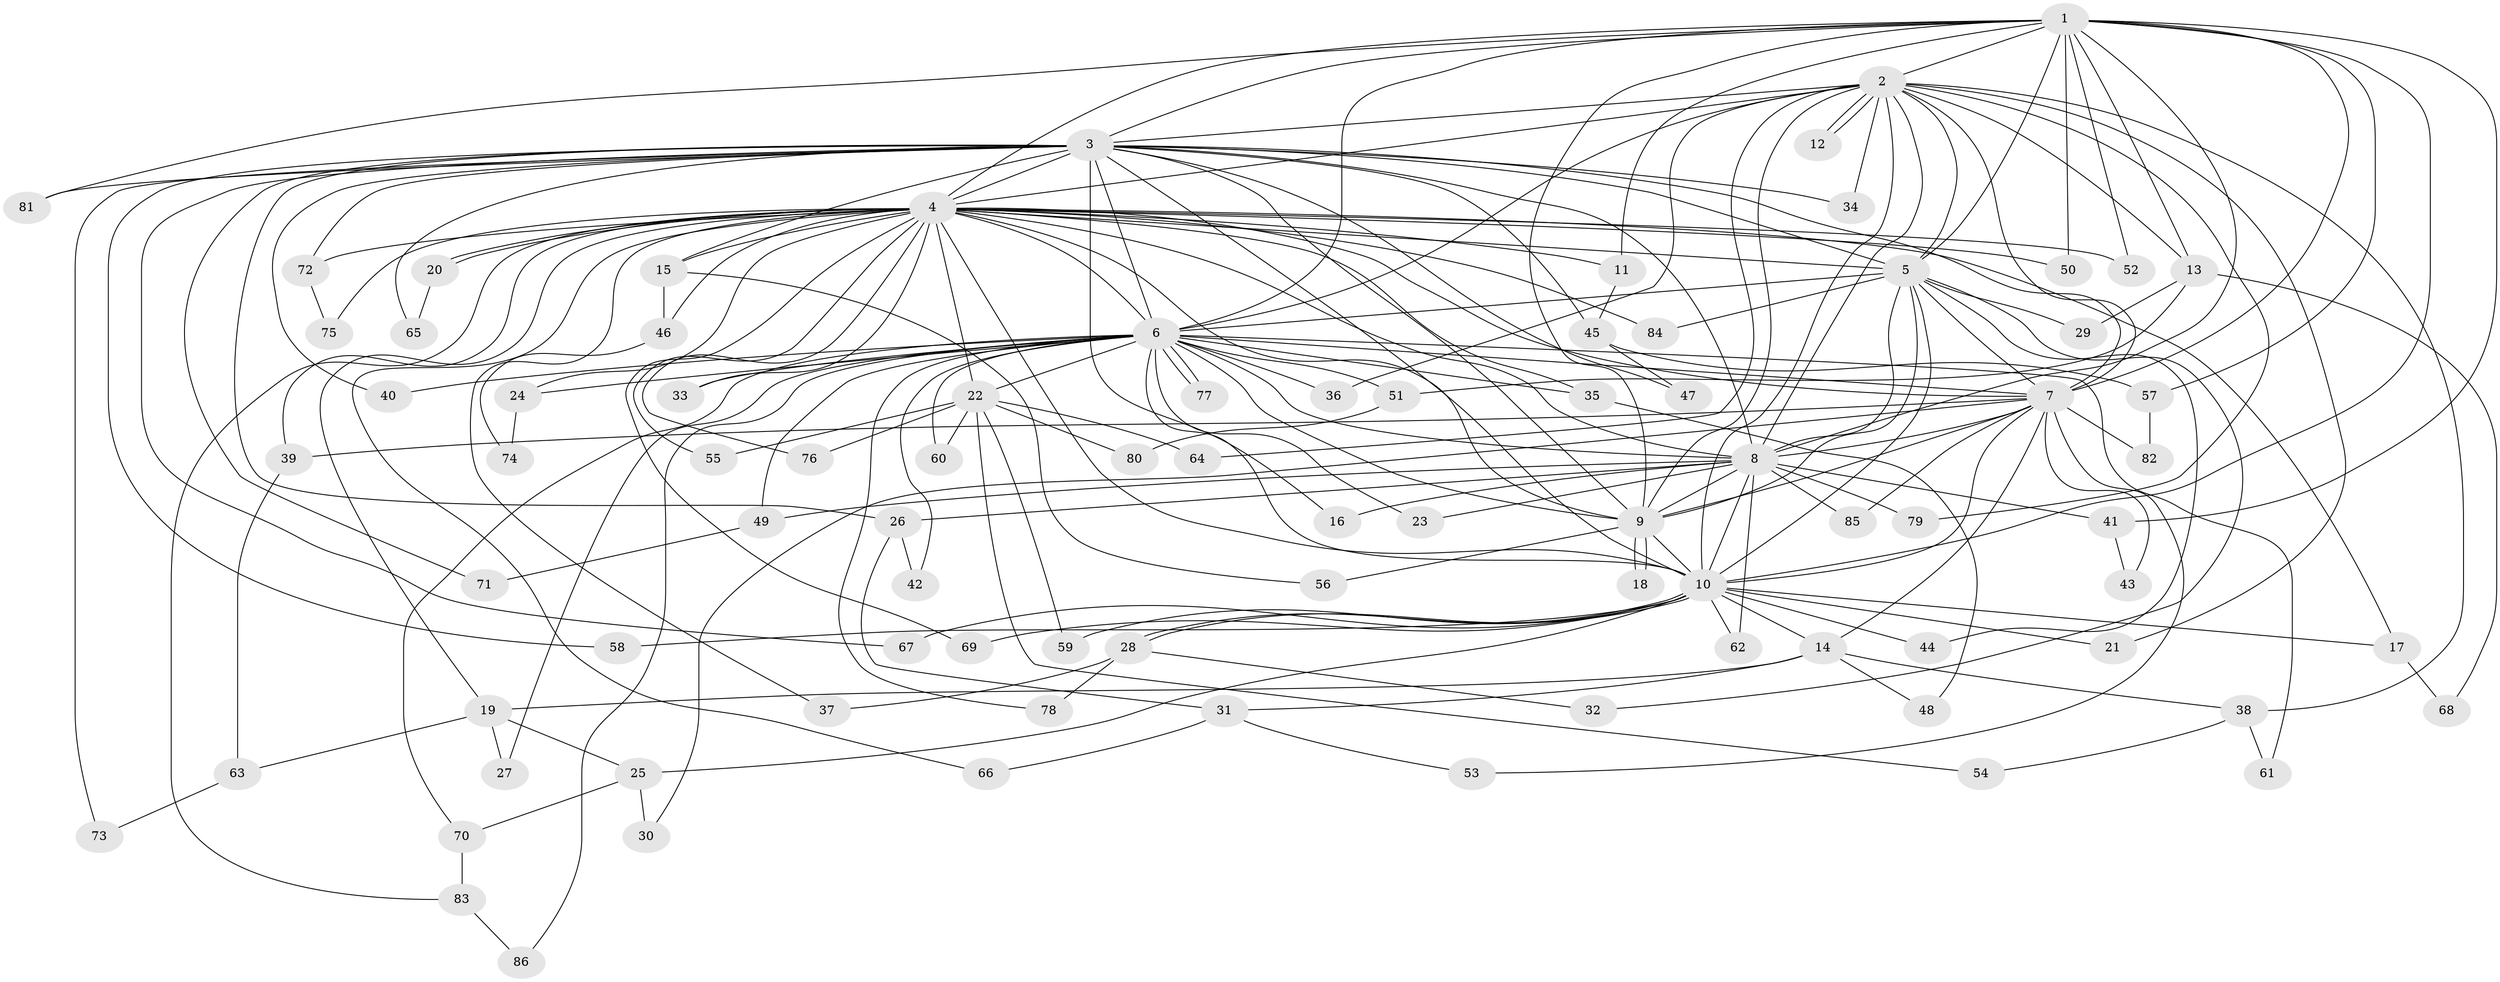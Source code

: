 // coarse degree distribution, {14: 0.015873015873015872, 15: 0.047619047619047616, 19: 0.015873015873015872, 27: 0.015873015873015872, 12: 0.015873015873015872, 24: 0.015873015873015872, 22: 0.015873015873015872, 3: 0.14285714285714285, 6: 0.06349206349206349, 4: 0.07936507936507936, 2: 0.5555555555555556, 8: 0.015873015873015872}
// Generated by graph-tools (version 1.1) at 2025/51/02/27/25 19:51:44]
// undirected, 86 vertices, 197 edges
graph export_dot {
graph [start="1"]
  node [color=gray90,style=filled];
  1;
  2;
  3;
  4;
  5;
  6;
  7;
  8;
  9;
  10;
  11;
  12;
  13;
  14;
  15;
  16;
  17;
  18;
  19;
  20;
  21;
  22;
  23;
  24;
  25;
  26;
  27;
  28;
  29;
  30;
  31;
  32;
  33;
  34;
  35;
  36;
  37;
  38;
  39;
  40;
  41;
  42;
  43;
  44;
  45;
  46;
  47;
  48;
  49;
  50;
  51;
  52;
  53;
  54;
  55;
  56;
  57;
  58;
  59;
  60;
  61;
  62;
  63;
  64;
  65;
  66;
  67;
  68;
  69;
  70;
  71;
  72;
  73;
  74;
  75;
  76;
  77;
  78;
  79;
  80;
  81;
  82;
  83;
  84;
  85;
  86;
  1 -- 2;
  1 -- 3;
  1 -- 4;
  1 -- 5;
  1 -- 6;
  1 -- 7;
  1 -- 8;
  1 -- 9;
  1 -- 10;
  1 -- 11;
  1 -- 13;
  1 -- 41;
  1 -- 50;
  1 -- 52;
  1 -- 57;
  1 -- 81;
  2 -- 3;
  2 -- 4;
  2 -- 5;
  2 -- 6;
  2 -- 7;
  2 -- 8;
  2 -- 9;
  2 -- 10;
  2 -- 12;
  2 -- 12;
  2 -- 13;
  2 -- 21;
  2 -- 34;
  2 -- 36;
  2 -- 38;
  2 -- 64;
  2 -- 79;
  3 -- 4;
  3 -- 5;
  3 -- 6;
  3 -- 7;
  3 -- 8;
  3 -- 9;
  3 -- 10;
  3 -- 15;
  3 -- 16;
  3 -- 26;
  3 -- 34;
  3 -- 40;
  3 -- 45;
  3 -- 47;
  3 -- 58;
  3 -- 65;
  3 -- 67;
  3 -- 71;
  3 -- 72;
  3 -- 73;
  3 -- 81;
  4 -- 5;
  4 -- 6;
  4 -- 7;
  4 -- 8;
  4 -- 9;
  4 -- 10;
  4 -- 11;
  4 -- 15;
  4 -- 17;
  4 -- 19;
  4 -- 20;
  4 -- 20;
  4 -- 22;
  4 -- 24;
  4 -- 33;
  4 -- 35;
  4 -- 37;
  4 -- 39;
  4 -- 46;
  4 -- 50;
  4 -- 52;
  4 -- 55;
  4 -- 66;
  4 -- 69;
  4 -- 72;
  4 -- 75;
  4 -- 76;
  4 -- 83;
  4 -- 84;
  5 -- 6;
  5 -- 7;
  5 -- 8;
  5 -- 9;
  5 -- 10;
  5 -- 29;
  5 -- 32;
  5 -- 44;
  5 -- 84;
  6 -- 7;
  6 -- 8;
  6 -- 9;
  6 -- 10;
  6 -- 22;
  6 -- 23;
  6 -- 24;
  6 -- 27;
  6 -- 33;
  6 -- 35;
  6 -- 36;
  6 -- 40;
  6 -- 42;
  6 -- 49;
  6 -- 51;
  6 -- 60;
  6 -- 61;
  6 -- 70;
  6 -- 77;
  6 -- 77;
  6 -- 78;
  6 -- 86;
  7 -- 8;
  7 -- 9;
  7 -- 10;
  7 -- 14;
  7 -- 30;
  7 -- 39;
  7 -- 43;
  7 -- 53;
  7 -- 82;
  7 -- 85;
  8 -- 9;
  8 -- 10;
  8 -- 16;
  8 -- 23;
  8 -- 26;
  8 -- 41;
  8 -- 49;
  8 -- 62;
  8 -- 79;
  8 -- 85;
  9 -- 10;
  9 -- 18;
  9 -- 18;
  9 -- 56;
  10 -- 14;
  10 -- 17;
  10 -- 21;
  10 -- 25;
  10 -- 28;
  10 -- 28;
  10 -- 44;
  10 -- 58;
  10 -- 59;
  10 -- 62;
  10 -- 67;
  10 -- 69;
  11 -- 45;
  13 -- 29;
  13 -- 51;
  13 -- 68;
  14 -- 19;
  14 -- 31;
  14 -- 38;
  14 -- 48;
  15 -- 46;
  15 -- 56;
  17 -- 68;
  19 -- 25;
  19 -- 27;
  19 -- 63;
  20 -- 65;
  22 -- 54;
  22 -- 55;
  22 -- 59;
  22 -- 60;
  22 -- 64;
  22 -- 76;
  22 -- 80;
  24 -- 74;
  25 -- 30;
  25 -- 70;
  26 -- 31;
  26 -- 42;
  28 -- 32;
  28 -- 37;
  28 -- 78;
  31 -- 53;
  31 -- 66;
  35 -- 48;
  38 -- 54;
  38 -- 61;
  39 -- 63;
  41 -- 43;
  45 -- 47;
  45 -- 57;
  46 -- 74;
  49 -- 71;
  51 -- 80;
  57 -- 82;
  63 -- 73;
  70 -- 83;
  72 -- 75;
  83 -- 86;
}
